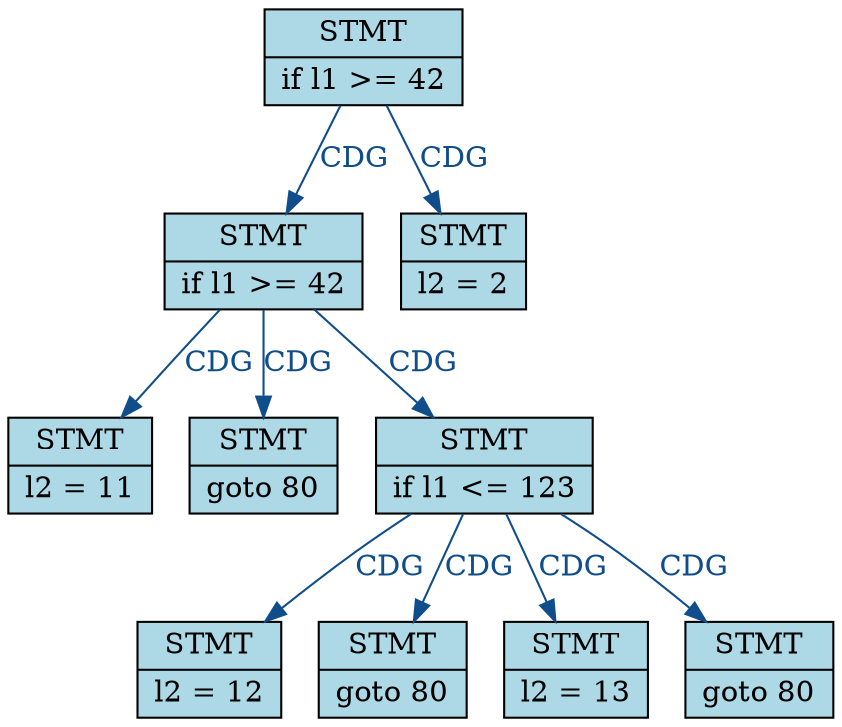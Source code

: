 digraph CDG {
	rankdir=TB;
	node [style=filled, shape=record];
	edge [style=filled]	"1983732407" [label="{<f0> STMT | <f1> if l1 &gt;= 42}", fillcolor="lightblue"];
	"1139269387" [label="{<f0> STMT | <f1> if l1 &gt;= 42}", fillcolor="lightblue"];
	"-341594897" [label="{<f0> STMT | <f1> l2 = 11}", fillcolor="lightblue"];
	"-792066771" [label="{<f0> STMT | <f1> goto 80}", fillcolor="lightblue"];
	"-307175919" [label="{<f0> STMT | <f1> if l1 &lt;= 123}", fillcolor="lightblue"];
	"1176575961" [label="{<f0> STMT | <f1> l2 = 12}", fillcolor="lightblue"];
	"1993393404" [label="{<f0> STMT | <f1> goto 80}", fillcolor="lightblue"];
	"227810663" [label="{<f0> STMT | <f1> l2 = 13}", fillcolor="lightblue"];
	"2146927860" [label="{<f0> STMT | <f1> goto 80}", fillcolor="lightblue"];
	"-1963524900" [label="{<f0> STMT | <f1> l2 = 2}", fillcolor="lightblue"];
	"1983732407" -> "1139269387"[label="CDG", color="dodgerblue4", fontcolor="dodgerblue4"];
	"1139269387" -> "-341594897"[label="CDG", color="dodgerblue4", fontcolor="dodgerblue4"];
	"1139269387" -> "-792066771"[label="CDG", color="dodgerblue4", fontcolor="dodgerblue4"];
	"1139269387" -> "-307175919"[label="CDG", color="dodgerblue4", fontcolor="dodgerblue4"];
	"-307175919" -> "1176575961"[label="CDG", color="dodgerblue4", fontcolor="dodgerblue4"];
	"-307175919" -> "1993393404"[label="CDG", color="dodgerblue4", fontcolor="dodgerblue4"];
	"-307175919" -> "227810663"[label="CDG", color="dodgerblue4", fontcolor="dodgerblue4"];
	"-307175919" -> "2146927860"[label="CDG", color="dodgerblue4", fontcolor="dodgerblue4"];
	"1983732407" -> "-1963524900"[label="CDG", color="dodgerblue4", fontcolor="dodgerblue4"];
}
